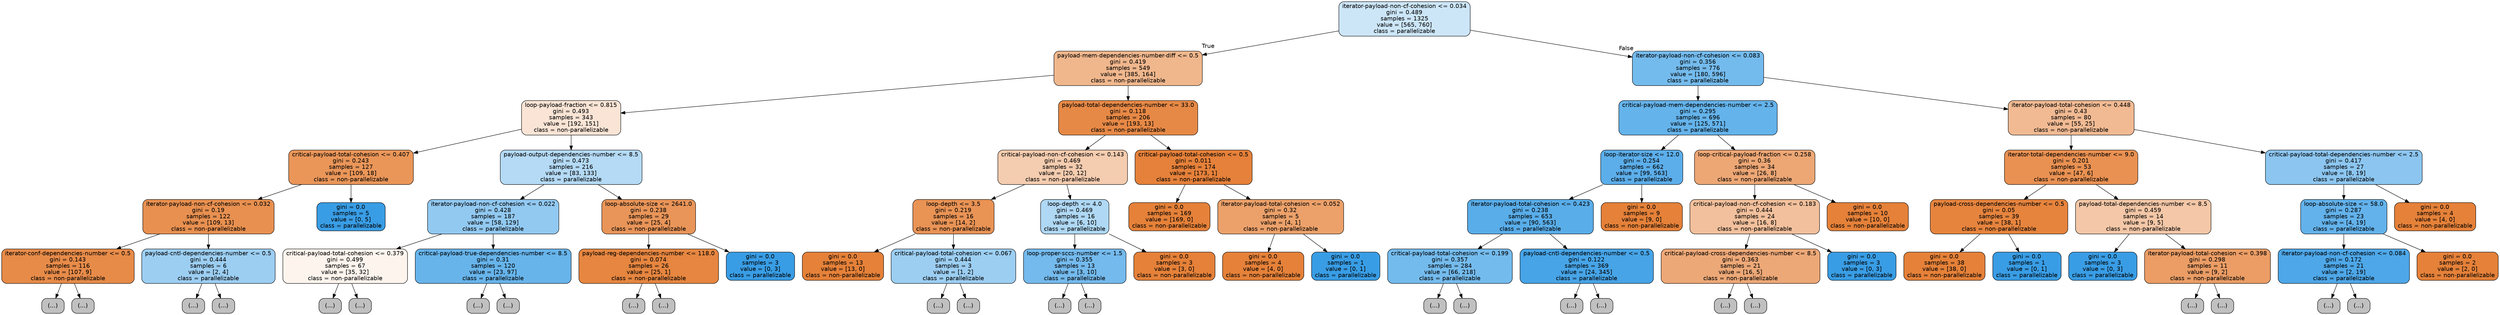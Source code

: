 digraph Tree {
node [shape=box, style="filled, rounded", color="black", fontname=helvetica] ;
edge [fontname=helvetica] ;
0 [label="iterator-payload-non-cf-cohesion <= 0.034\ngini = 0.489\nsamples = 1325\nvalue = [565, 760]\nclass = parallelizable", fillcolor="#399de541"] ;
1 [label="payload-mem-dependencies-number-diff <= 0.5\ngini = 0.419\nsamples = 549\nvalue = [385, 164]\nclass = non-parallelizable", fillcolor="#e5813992"] ;
0 -> 1 [labeldistance=2.5, labelangle=45, headlabel="True"] ;
2 [label="loop-payload-fraction <= 0.815\ngini = 0.493\nsamples = 343\nvalue = [192, 151]\nclass = non-parallelizable", fillcolor="#e5813936"] ;
1 -> 2 ;
3 [label="critical-payload-total-cohesion <= 0.407\ngini = 0.243\nsamples = 127\nvalue = [109, 18]\nclass = non-parallelizable", fillcolor="#e58139d5"] ;
2 -> 3 ;
4 [label="iterator-payload-non-cf-cohesion <= 0.032\ngini = 0.19\nsamples = 122\nvalue = [109, 13]\nclass = non-parallelizable", fillcolor="#e58139e1"] ;
3 -> 4 ;
5 [label="iterator-conf-dependencies-number <= 0.5\ngini = 0.143\nsamples = 116\nvalue = [107, 9]\nclass = non-parallelizable", fillcolor="#e58139ea"] ;
4 -> 5 ;
6 [label="(...)", fillcolor="#C0C0C0"] ;
5 -> 6 ;
15 [label="(...)", fillcolor="#C0C0C0"] ;
5 -> 15 ;
30 [label="payload-cntl-dependencies-number <= 0.5\ngini = 0.444\nsamples = 6\nvalue = [2, 4]\nclass = parallelizable", fillcolor="#399de57f"] ;
4 -> 30 ;
31 [label="(...)", fillcolor="#C0C0C0"] ;
30 -> 31 ;
32 [label="(...)", fillcolor="#C0C0C0"] ;
30 -> 32 ;
35 [label="gini = 0.0\nsamples = 5\nvalue = [0, 5]\nclass = parallelizable", fillcolor="#399de5ff"] ;
3 -> 35 ;
36 [label="payload-output-dependencies-number <= 8.5\ngini = 0.473\nsamples = 216\nvalue = [83, 133]\nclass = parallelizable", fillcolor="#399de560"] ;
2 -> 36 ;
37 [label="iterator-payload-non-cf-cohesion <= 0.022\ngini = 0.428\nsamples = 187\nvalue = [58, 129]\nclass = parallelizable", fillcolor="#399de58c"] ;
36 -> 37 ;
38 [label="critical-payload-total-cohesion <= 0.379\ngini = 0.499\nsamples = 67\nvalue = [35, 32]\nclass = non-parallelizable", fillcolor="#e5813916"] ;
37 -> 38 ;
39 [label="(...)", fillcolor="#C0C0C0"] ;
38 -> 39 ;
44 [label="(...)", fillcolor="#C0C0C0"] ;
38 -> 44 ;
61 [label="critical-payload-true-dependencies-number <= 8.5\ngini = 0.31\nsamples = 120\nvalue = [23, 97]\nclass = parallelizable", fillcolor="#399de5c3"] ;
37 -> 61 ;
62 [label="(...)", fillcolor="#C0C0C0"] ;
61 -> 62 ;
83 [label="(...)", fillcolor="#C0C0C0"] ;
61 -> 83 ;
88 [label="loop-absolute-size <= 2641.0\ngini = 0.238\nsamples = 29\nvalue = [25, 4]\nclass = non-parallelizable", fillcolor="#e58139d6"] ;
36 -> 88 ;
89 [label="payload-reg-dependencies-number <= 118.0\ngini = 0.074\nsamples = 26\nvalue = [25, 1]\nclass = non-parallelizable", fillcolor="#e58139f5"] ;
88 -> 89 ;
90 [label="(...)", fillcolor="#C0C0C0"] ;
89 -> 90 ;
91 [label="(...)", fillcolor="#C0C0C0"] ;
89 -> 91 ;
92 [label="gini = 0.0\nsamples = 3\nvalue = [0, 3]\nclass = parallelizable", fillcolor="#399de5ff"] ;
88 -> 92 ;
93 [label="payload-total-dependencies-number <= 33.0\ngini = 0.118\nsamples = 206\nvalue = [193, 13]\nclass = non-parallelizable", fillcolor="#e58139ee"] ;
1 -> 93 ;
94 [label="critical-payload-non-cf-cohesion <= 0.143\ngini = 0.469\nsamples = 32\nvalue = [20, 12]\nclass = non-parallelizable", fillcolor="#e5813966"] ;
93 -> 94 ;
95 [label="loop-depth <= 3.5\ngini = 0.219\nsamples = 16\nvalue = [14, 2]\nclass = non-parallelizable", fillcolor="#e58139db"] ;
94 -> 95 ;
96 [label="gini = 0.0\nsamples = 13\nvalue = [13, 0]\nclass = non-parallelizable", fillcolor="#e58139ff"] ;
95 -> 96 ;
97 [label="critical-payload-total-cohesion <= 0.067\ngini = 0.444\nsamples = 3\nvalue = [1, 2]\nclass = parallelizable", fillcolor="#399de57f"] ;
95 -> 97 ;
98 [label="(...)", fillcolor="#C0C0C0"] ;
97 -> 98 ;
99 [label="(...)", fillcolor="#C0C0C0"] ;
97 -> 99 ;
100 [label="loop-depth <= 4.0\ngini = 0.469\nsamples = 16\nvalue = [6, 10]\nclass = parallelizable", fillcolor="#399de566"] ;
94 -> 100 ;
101 [label="loop-proper-sccs-number <= 1.5\ngini = 0.355\nsamples = 13\nvalue = [3, 10]\nclass = parallelizable", fillcolor="#399de5b3"] ;
100 -> 101 ;
102 [label="(...)", fillcolor="#C0C0C0"] ;
101 -> 102 ;
107 [label="(...)", fillcolor="#C0C0C0"] ;
101 -> 107 ;
108 [label="gini = 0.0\nsamples = 3\nvalue = [3, 0]\nclass = non-parallelizable", fillcolor="#e58139ff"] ;
100 -> 108 ;
109 [label="critical-payload-total-cohesion <= 0.5\ngini = 0.011\nsamples = 174\nvalue = [173, 1]\nclass = non-parallelizable", fillcolor="#e58139fe"] ;
93 -> 109 ;
110 [label="gini = 0.0\nsamples = 169\nvalue = [169, 0]\nclass = non-parallelizable", fillcolor="#e58139ff"] ;
109 -> 110 ;
111 [label="iterator-payload-total-cohesion <= 0.052\ngini = 0.32\nsamples = 5\nvalue = [4, 1]\nclass = non-parallelizable", fillcolor="#e58139bf"] ;
109 -> 111 ;
112 [label="gini = 0.0\nsamples = 4\nvalue = [4, 0]\nclass = non-parallelizable", fillcolor="#e58139ff"] ;
111 -> 112 ;
113 [label="gini = 0.0\nsamples = 1\nvalue = [0, 1]\nclass = parallelizable", fillcolor="#399de5ff"] ;
111 -> 113 ;
114 [label="iterator-payload-non-cf-cohesion <= 0.083\ngini = 0.356\nsamples = 776\nvalue = [180, 596]\nclass = parallelizable", fillcolor="#399de5b2"] ;
0 -> 114 [labeldistance=2.5, labelangle=-45, headlabel="False"] ;
115 [label="critical-payload-mem-dependencies-number <= 2.5\ngini = 0.295\nsamples = 696\nvalue = [125, 571]\nclass = parallelizable", fillcolor="#399de5c7"] ;
114 -> 115 ;
116 [label="loop-iterator-size <= 12.0\ngini = 0.254\nsamples = 662\nvalue = [99, 563]\nclass = parallelizable", fillcolor="#399de5d2"] ;
115 -> 116 ;
117 [label="iterator-payload-total-cohesion <= 0.423\ngini = 0.238\nsamples = 653\nvalue = [90, 563]\nclass = parallelizable", fillcolor="#399de5d6"] ;
116 -> 117 ;
118 [label="critical-payload-total-cohesion <= 0.199\ngini = 0.357\nsamples = 284\nvalue = [66, 218]\nclass = parallelizable", fillcolor="#399de5b2"] ;
117 -> 118 ;
119 [label="(...)", fillcolor="#C0C0C0"] ;
118 -> 119 ;
164 [label="(...)", fillcolor="#C0C0C0"] ;
118 -> 164 ;
201 [label="payload-cntl-dependencies-number <= 0.5\ngini = 0.122\nsamples = 369\nvalue = [24, 345]\nclass = parallelizable", fillcolor="#399de5ed"] ;
117 -> 201 ;
202 [label="(...)", fillcolor="#C0C0C0"] ;
201 -> 202 ;
259 [label="(...)", fillcolor="#C0C0C0"] ;
201 -> 259 ;
260 [label="gini = 0.0\nsamples = 9\nvalue = [9, 0]\nclass = non-parallelizable", fillcolor="#e58139ff"] ;
116 -> 260 ;
261 [label="loop-critical-payload-fraction <= 0.258\ngini = 0.36\nsamples = 34\nvalue = [26, 8]\nclass = non-parallelizable", fillcolor="#e58139b1"] ;
115 -> 261 ;
262 [label="critical-payload-non-cf-cohesion <= 0.183\ngini = 0.444\nsamples = 24\nvalue = [16, 8]\nclass = non-parallelizable", fillcolor="#e581397f"] ;
261 -> 262 ;
263 [label="critical-payload-cross-dependencies-number <= 8.5\ngini = 0.363\nsamples = 21\nvalue = [16, 5]\nclass = non-parallelizable", fillcolor="#e58139af"] ;
262 -> 263 ;
264 [label="(...)", fillcolor="#C0C0C0"] ;
263 -> 264 ;
275 [label="(...)", fillcolor="#C0C0C0"] ;
263 -> 275 ;
276 [label="gini = 0.0\nsamples = 3\nvalue = [0, 3]\nclass = parallelizable", fillcolor="#399de5ff"] ;
262 -> 276 ;
277 [label="gini = 0.0\nsamples = 10\nvalue = [10, 0]\nclass = non-parallelizable", fillcolor="#e58139ff"] ;
261 -> 277 ;
278 [label="iterator-payload-total-cohesion <= 0.448\ngini = 0.43\nsamples = 80\nvalue = [55, 25]\nclass = non-parallelizable", fillcolor="#e581398b"] ;
114 -> 278 ;
279 [label="iterator-total-dependencies-number <= 9.0\ngini = 0.201\nsamples = 53\nvalue = [47, 6]\nclass = non-parallelizable", fillcolor="#e58139de"] ;
278 -> 279 ;
280 [label="payload-cross-dependencies-number <= 0.5\ngini = 0.05\nsamples = 39\nvalue = [38, 1]\nclass = non-parallelizable", fillcolor="#e58139f8"] ;
279 -> 280 ;
281 [label="gini = 0.0\nsamples = 38\nvalue = [38, 0]\nclass = non-parallelizable", fillcolor="#e58139ff"] ;
280 -> 281 ;
282 [label="gini = 0.0\nsamples = 1\nvalue = [0, 1]\nclass = parallelizable", fillcolor="#399de5ff"] ;
280 -> 282 ;
283 [label="payload-total-dependencies-number <= 8.5\ngini = 0.459\nsamples = 14\nvalue = [9, 5]\nclass = non-parallelizable", fillcolor="#e5813971"] ;
279 -> 283 ;
284 [label="gini = 0.0\nsamples = 3\nvalue = [0, 3]\nclass = parallelizable", fillcolor="#399de5ff"] ;
283 -> 284 ;
285 [label="iterator-payload-total-cohesion <= 0.398\ngini = 0.298\nsamples = 11\nvalue = [9, 2]\nclass = non-parallelizable", fillcolor="#e58139c6"] ;
283 -> 285 ;
286 [label="(...)", fillcolor="#C0C0C0"] ;
285 -> 286 ;
287 [label="(...)", fillcolor="#C0C0C0"] ;
285 -> 287 ;
290 [label="critical-payload-total-dependencies-number <= 2.5\ngini = 0.417\nsamples = 27\nvalue = [8, 19]\nclass = parallelizable", fillcolor="#399de594"] ;
278 -> 290 ;
291 [label="loop-absolute-size <= 58.0\ngini = 0.287\nsamples = 23\nvalue = [4, 19]\nclass = parallelizable", fillcolor="#399de5c9"] ;
290 -> 291 ;
292 [label="iterator-payload-non-cf-cohesion <= 0.084\ngini = 0.172\nsamples = 21\nvalue = [2, 19]\nclass = parallelizable", fillcolor="#399de5e4"] ;
291 -> 292 ;
293 [label="(...)", fillcolor="#C0C0C0"] ;
292 -> 293 ;
296 [label="(...)", fillcolor="#C0C0C0"] ;
292 -> 296 ;
301 [label="gini = 0.0\nsamples = 2\nvalue = [2, 0]\nclass = non-parallelizable", fillcolor="#e58139ff"] ;
291 -> 301 ;
302 [label="gini = 0.0\nsamples = 4\nvalue = [4, 0]\nclass = non-parallelizable", fillcolor="#e58139ff"] ;
290 -> 302 ;
}